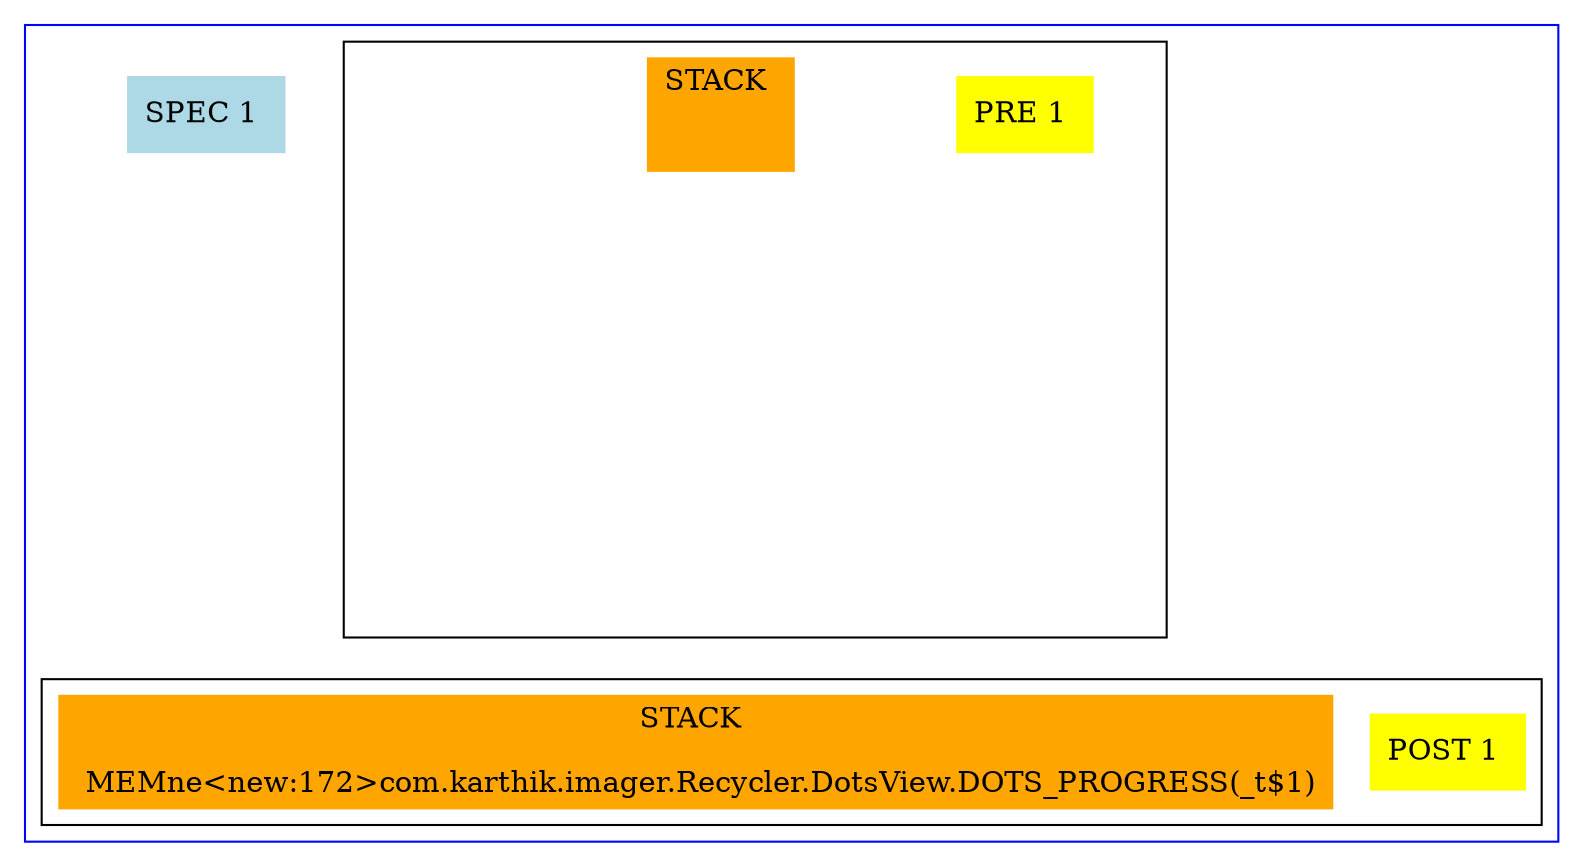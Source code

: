 #### Dotty version:  ####



digraph main { 
node [shape=box]; 

 compound = true; 

 subgraph cluster_441 { color=blue 

 state442L0 [label="SPEC 1 ",  style=filled, color= lightblue]

 subgraph cluster_prop_2 { color=black 

 PRE445L0 [label="PRE 1 ",  style=filled, color= yellow]
subgraph {
 node [shape=box]; 
 state_pi_2 [label="STACK \n\n " color=orange style=filled]
  inv_11 [style=invis]
  inv_111 [style=invis]
  inv_1111 [style=invis]
  inv_12 [style=invis]
  inv_122 [style=invis]
  inv_1222 [style=invis]
  inv_13 [style=invis]
  inv_133 [style=invis]
  inv_1333 [style=invis]
  inv_14 [style=invis]
  inv_144 [style=invis]
  inv_1444 [style=invis]
  state_pi_2 -> inv_11 [style=invis]
  inv_11 -> inv_111 [style=invis]
  inv_111 -> inv_1111 [style=invis]
  state_pi_2 -> inv_12 [style=invis]
  inv_12 -> inv_122 [style=invis]
  inv_122 -> inv_1222 [style=invis]
  state_pi_2 -> inv_13 [style=invis]
  inv_13 -> inv_133 [style=invis]
  inv_133 -> inv_1333 [style=invis]
  state_pi_2 -> inv_14 [style=invis]
  inv_14 -> inv_144 [style=invis]
  inv_144 -> inv_1444 [style=invis]
}

 } 

 subgraph cluster_prop_3 { color=black 

 POST451L0 [label="POST 1 ",  style=filled, color= yellow]
subgraph {
 node [shape=box]; 
 state_pi_3 [label="STACK \n\n MEMne<new:172>com.karthik.imager.Recycler.DotsView.DOTS_PROGRESS(_t$1)" color=orange style=filled]
}

 } 
  inv_1111 -> state_pi_3 [style=invis]
  inv_1222 -> state_pi_3 [style=invis]
  inv_1333 -> state_pi_3 [style=invis]
  inv_1444 -> state_pi_3 [style=invis]

 } 

}

